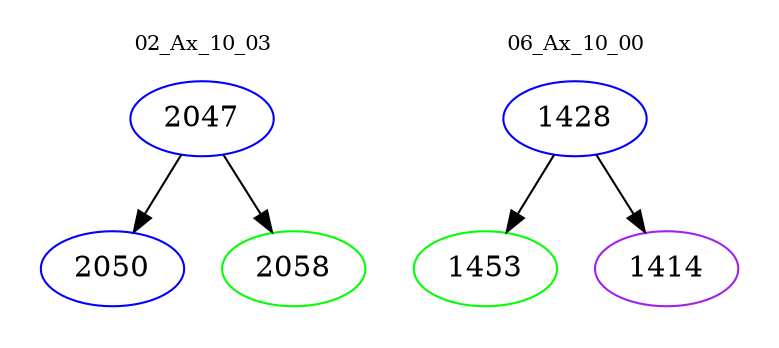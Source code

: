 digraph{
subgraph cluster_0 {
color = white
label = "02_Ax_10_03";
fontsize=10;
T0_2047 [label="2047", color="blue"]
T0_2047 -> T0_2050 [color="black"]
T0_2050 [label="2050", color="blue"]
T0_2047 -> T0_2058 [color="black"]
T0_2058 [label="2058", color="green"]
}
subgraph cluster_1 {
color = white
label = "06_Ax_10_00";
fontsize=10;
T1_1428 [label="1428", color="blue"]
T1_1428 -> T1_1453 [color="black"]
T1_1453 [label="1453", color="green"]
T1_1428 -> T1_1414 [color="black"]
T1_1414 [label="1414", color="purple"]
}
}
